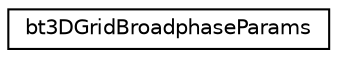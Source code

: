 digraph "Graphical Class Hierarchy"
{
  edge [fontname="Helvetica",fontsize="10",labelfontname="Helvetica",labelfontsize="10"];
  node [fontname="Helvetica",fontsize="10",shape=record];
  rankdir="LR";
  Node1 [label="bt3DGridBroadphaseParams",height=0.2,width=0.4,color="black", fillcolor="white", style="filled",URL="$structbt3_d_grid_broadphase_params.html"];
}

